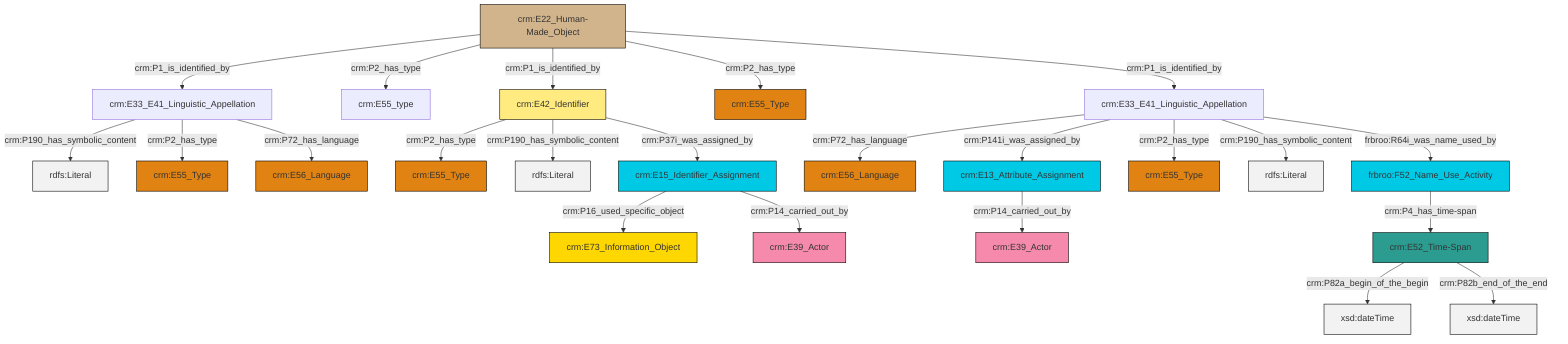 graph TD
classDef Literal fill:#f2f2f2,stroke:#000000;
classDef CRM_Entity fill:#FFFFFF,stroke:#000000;
classDef Temporal_Entity fill:#00C9E6, stroke:#000000;
classDef Type fill:#E18312, stroke:#000000;
classDef Time-Span fill:#2C9C91, stroke:#000000;
classDef Appellation fill:#FFEB7F, stroke:#000000;
classDef Place fill:#008836, stroke:#000000;
classDef Persistent_Item fill:#B266B2, stroke:#000000;
classDef Conceptual_Object fill:#FFD700, stroke:#000000;
classDef Physical_Thing fill:#D2B48C, stroke:#000000;
classDef Actor fill:#f58aad, stroke:#000000;
classDef PC_Classes fill:#4ce600, stroke:#000000;
classDef Multi fill:#cccccc,stroke:#000000;

0["crm:E33_E41_Linguistic_Appellation"]:::Default -->|crm:P72_has_language| 1["crm:E56_Language"]:::Type
0["crm:E33_E41_Linguistic_Appellation"]:::Default -->|crm:P141i_was_assigned_by| 9["crm:E13_Attribute_Assignment"]:::Temporal_Entity
10["crm:E33_E41_Linguistic_Appellation"]:::Default -->|crm:P190_has_symbolic_content| 18[rdfs:Literal]:::Literal
0["crm:E33_E41_Linguistic_Appellation"]:::Default -->|crm:P2_has_type| 20["crm:E55_Type"]:::Type
14["crm:E22_Human-Made_Object"]:::Physical_Thing -->|crm:P1_is_identified_by| 10["crm:E33_E41_Linguistic_Appellation"]:::Default
0["crm:E33_E41_Linguistic_Appellation"]:::Default -->|crm:P190_has_symbolic_content| 31[rdfs:Literal]:::Literal
10["crm:E33_E41_Linguistic_Appellation"]:::Default -->|crm:P2_has_type| 21["crm:E55_Type"]:::Type
14["crm:E22_Human-Made_Object"]:::Physical_Thing -->|crm:P2_has_type| 7["crm:E55_type"]:::Default
9["crm:E13_Attribute_Assignment"]:::Temporal_Entity -->|crm:P14_carried_out_by| 23["crm:E39_Actor"]:::Actor
14["crm:E22_Human-Made_Object"]:::Physical_Thing -->|crm:P1_is_identified_by| 16["crm:E42_Identifier"]:::Appellation
0["crm:E33_E41_Linguistic_Appellation"]:::Default -->|frbroo:R64i_was_name_used_by| 27["frbroo:F52_Name_Use_Activity"]:::Temporal_Entity
16["crm:E42_Identifier"]:::Appellation -->|crm:P2_has_type| 29["crm:E55_Type"]:::Type
25["crm:E15_Identifier_Assignment"]:::Temporal_Entity -->|crm:P16_used_specific_object| 33["crm:E73_Information_Object"]:::Conceptual_Object
10["crm:E33_E41_Linguistic_Appellation"]:::Default -->|crm:P72_has_language| 34["crm:E56_Language"]:::Type
16["crm:E42_Identifier"]:::Appellation -->|crm:P190_has_symbolic_content| 36[rdfs:Literal]:::Literal
12["crm:E52_Time-Span"]:::Time-Span -->|crm:P82a_begin_of_the_begin| 37[xsd:dateTime]:::Literal
27["frbroo:F52_Name_Use_Activity"]:::Temporal_Entity -->|crm:P4_has_time-span| 12["crm:E52_Time-Span"]:::Time-Span
14["crm:E22_Human-Made_Object"]:::Physical_Thing -->|crm:P2_has_type| 2["crm:E55_Type"]:::Type
16["crm:E42_Identifier"]:::Appellation -->|crm:P37i_was_assigned_by| 25["crm:E15_Identifier_Assignment"]:::Temporal_Entity
25["crm:E15_Identifier_Assignment"]:::Temporal_Entity -->|crm:P14_carried_out_by| 4["crm:E39_Actor"]:::Actor
14["crm:E22_Human-Made_Object"]:::Physical_Thing -->|crm:P1_is_identified_by| 0["crm:E33_E41_Linguistic_Appellation"]:::Default
12["crm:E52_Time-Span"]:::Time-Span -->|crm:P82b_end_of_the_end| 40[xsd:dateTime]:::Literal